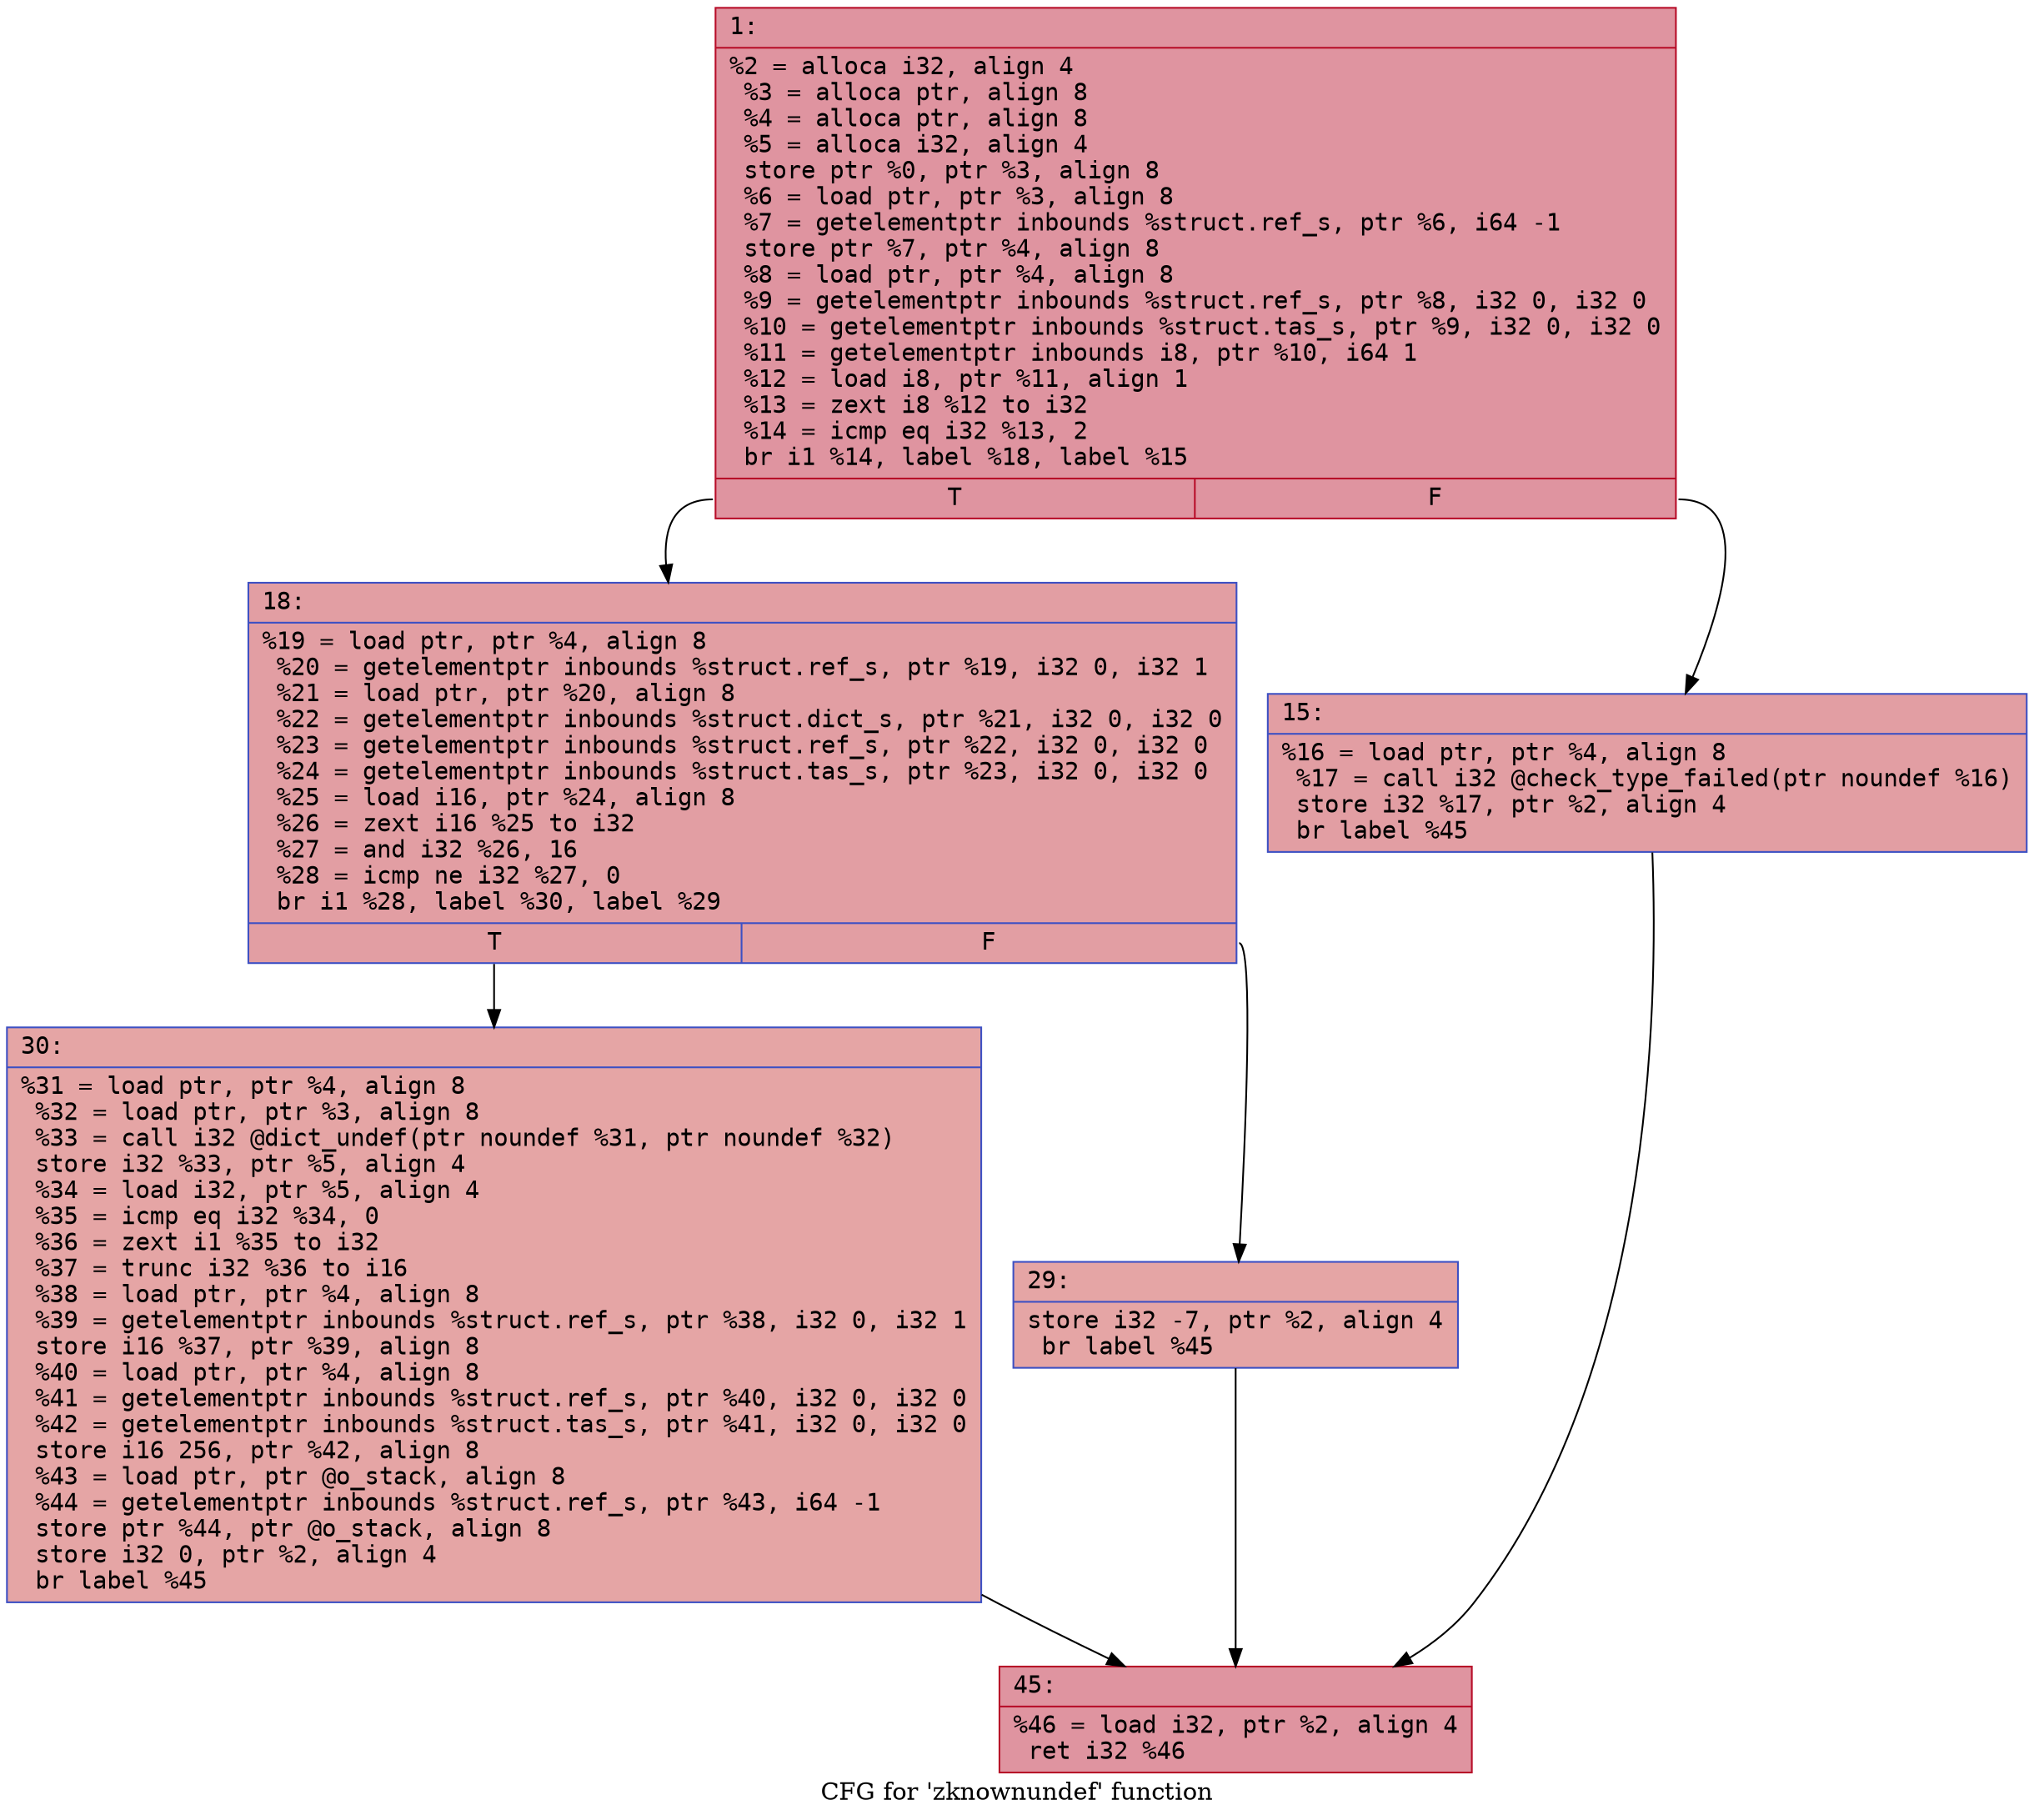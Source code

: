 digraph "CFG for 'zknownundef' function" {
	label="CFG for 'zknownundef' function";

	Node0x600003c01f40 [shape=record,color="#b70d28ff", style=filled, fillcolor="#b70d2870" fontname="Courier",label="{1:\l|  %2 = alloca i32, align 4\l  %3 = alloca ptr, align 8\l  %4 = alloca ptr, align 8\l  %5 = alloca i32, align 4\l  store ptr %0, ptr %3, align 8\l  %6 = load ptr, ptr %3, align 8\l  %7 = getelementptr inbounds %struct.ref_s, ptr %6, i64 -1\l  store ptr %7, ptr %4, align 8\l  %8 = load ptr, ptr %4, align 8\l  %9 = getelementptr inbounds %struct.ref_s, ptr %8, i32 0, i32 0\l  %10 = getelementptr inbounds %struct.tas_s, ptr %9, i32 0, i32 0\l  %11 = getelementptr inbounds i8, ptr %10, i64 1\l  %12 = load i8, ptr %11, align 1\l  %13 = zext i8 %12 to i32\l  %14 = icmp eq i32 %13, 2\l  br i1 %14, label %18, label %15\l|{<s0>T|<s1>F}}"];
	Node0x600003c01f40:s0 -> Node0x600003c02580[tooltip="1 -> 18\nProbability 50.00%" ];
	Node0x600003c01f40:s1 -> Node0x600003c02530[tooltip="1 -> 15\nProbability 50.00%" ];
	Node0x600003c02530 [shape=record,color="#3d50c3ff", style=filled, fillcolor="#be242e70" fontname="Courier",label="{15:\l|  %16 = load ptr, ptr %4, align 8\l  %17 = call i32 @check_type_failed(ptr noundef %16)\l  store i32 %17, ptr %2, align 4\l  br label %45\l}"];
	Node0x600003c02530 -> Node0x600003c02670[tooltip="15 -> 45\nProbability 100.00%" ];
	Node0x600003c02580 [shape=record,color="#3d50c3ff", style=filled, fillcolor="#be242e70" fontname="Courier",label="{18:\l|  %19 = load ptr, ptr %4, align 8\l  %20 = getelementptr inbounds %struct.ref_s, ptr %19, i32 0, i32 1\l  %21 = load ptr, ptr %20, align 8\l  %22 = getelementptr inbounds %struct.dict_s, ptr %21, i32 0, i32 0\l  %23 = getelementptr inbounds %struct.ref_s, ptr %22, i32 0, i32 0\l  %24 = getelementptr inbounds %struct.tas_s, ptr %23, i32 0, i32 0\l  %25 = load i16, ptr %24, align 8\l  %26 = zext i16 %25 to i32\l  %27 = and i32 %26, 16\l  %28 = icmp ne i32 %27, 0\l  br i1 %28, label %30, label %29\l|{<s0>T|<s1>F}}"];
	Node0x600003c02580:s0 -> Node0x600003c02620[tooltip="18 -> 30\nProbability 50.00%" ];
	Node0x600003c02580:s1 -> Node0x600003c025d0[tooltip="18 -> 29\nProbability 50.00%" ];
	Node0x600003c025d0 [shape=record,color="#3d50c3ff", style=filled, fillcolor="#c5333470" fontname="Courier",label="{29:\l|  store i32 -7, ptr %2, align 4\l  br label %45\l}"];
	Node0x600003c025d0 -> Node0x600003c02670[tooltip="29 -> 45\nProbability 100.00%" ];
	Node0x600003c02620 [shape=record,color="#3d50c3ff", style=filled, fillcolor="#c5333470" fontname="Courier",label="{30:\l|  %31 = load ptr, ptr %4, align 8\l  %32 = load ptr, ptr %3, align 8\l  %33 = call i32 @dict_undef(ptr noundef %31, ptr noundef %32)\l  store i32 %33, ptr %5, align 4\l  %34 = load i32, ptr %5, align 4\l  %35 = icmp eq i32 %34, 0\l  %36 = zext i1 %35 to i32\l  %37 = trunc i32 %36 to i16\l  %38 = load ptr, ptr %4, align 8\l  %39 = getelementptr inbounds %struct.ref_s, ptr %38, i32 0, i32 1\l  store i16 %37, ptr %39, align 8\l  %40 = load ptr, ptr %4, align 8\l  %41 = getelementptr inbounds %struct.ref_s, ptr %40, i32 0, i32 0\l  %42 = getelementptr inbounds %struct.tas_s, ptr %41, i32 0, i32 0\l  store i16 256, ptr %42, align 8\l  %43 = load ptr, ptr @o_stack, align 8\l  %44 = getelementptr inbounds %struct.ref_s, ptr %43, i64 -1\l  store ptr %44, ptr @o_stack, align 8\l  store i32 0, ptr %2, align 4\l  br label %45\l}"];
	Node0x600003c02620 -> Node0x600003c02670[tooltip="30 -> 45\nProbability 100.00%" ];
	Node0x600003c02670 [shape=record,color="#b70d28ff", style=filled, fillcolor="#b70d2870" fontname="Courier",label="{45:\l|  %46 = load i32, ptr %2, align 4\l  ret i32 %46\l}"];
}
